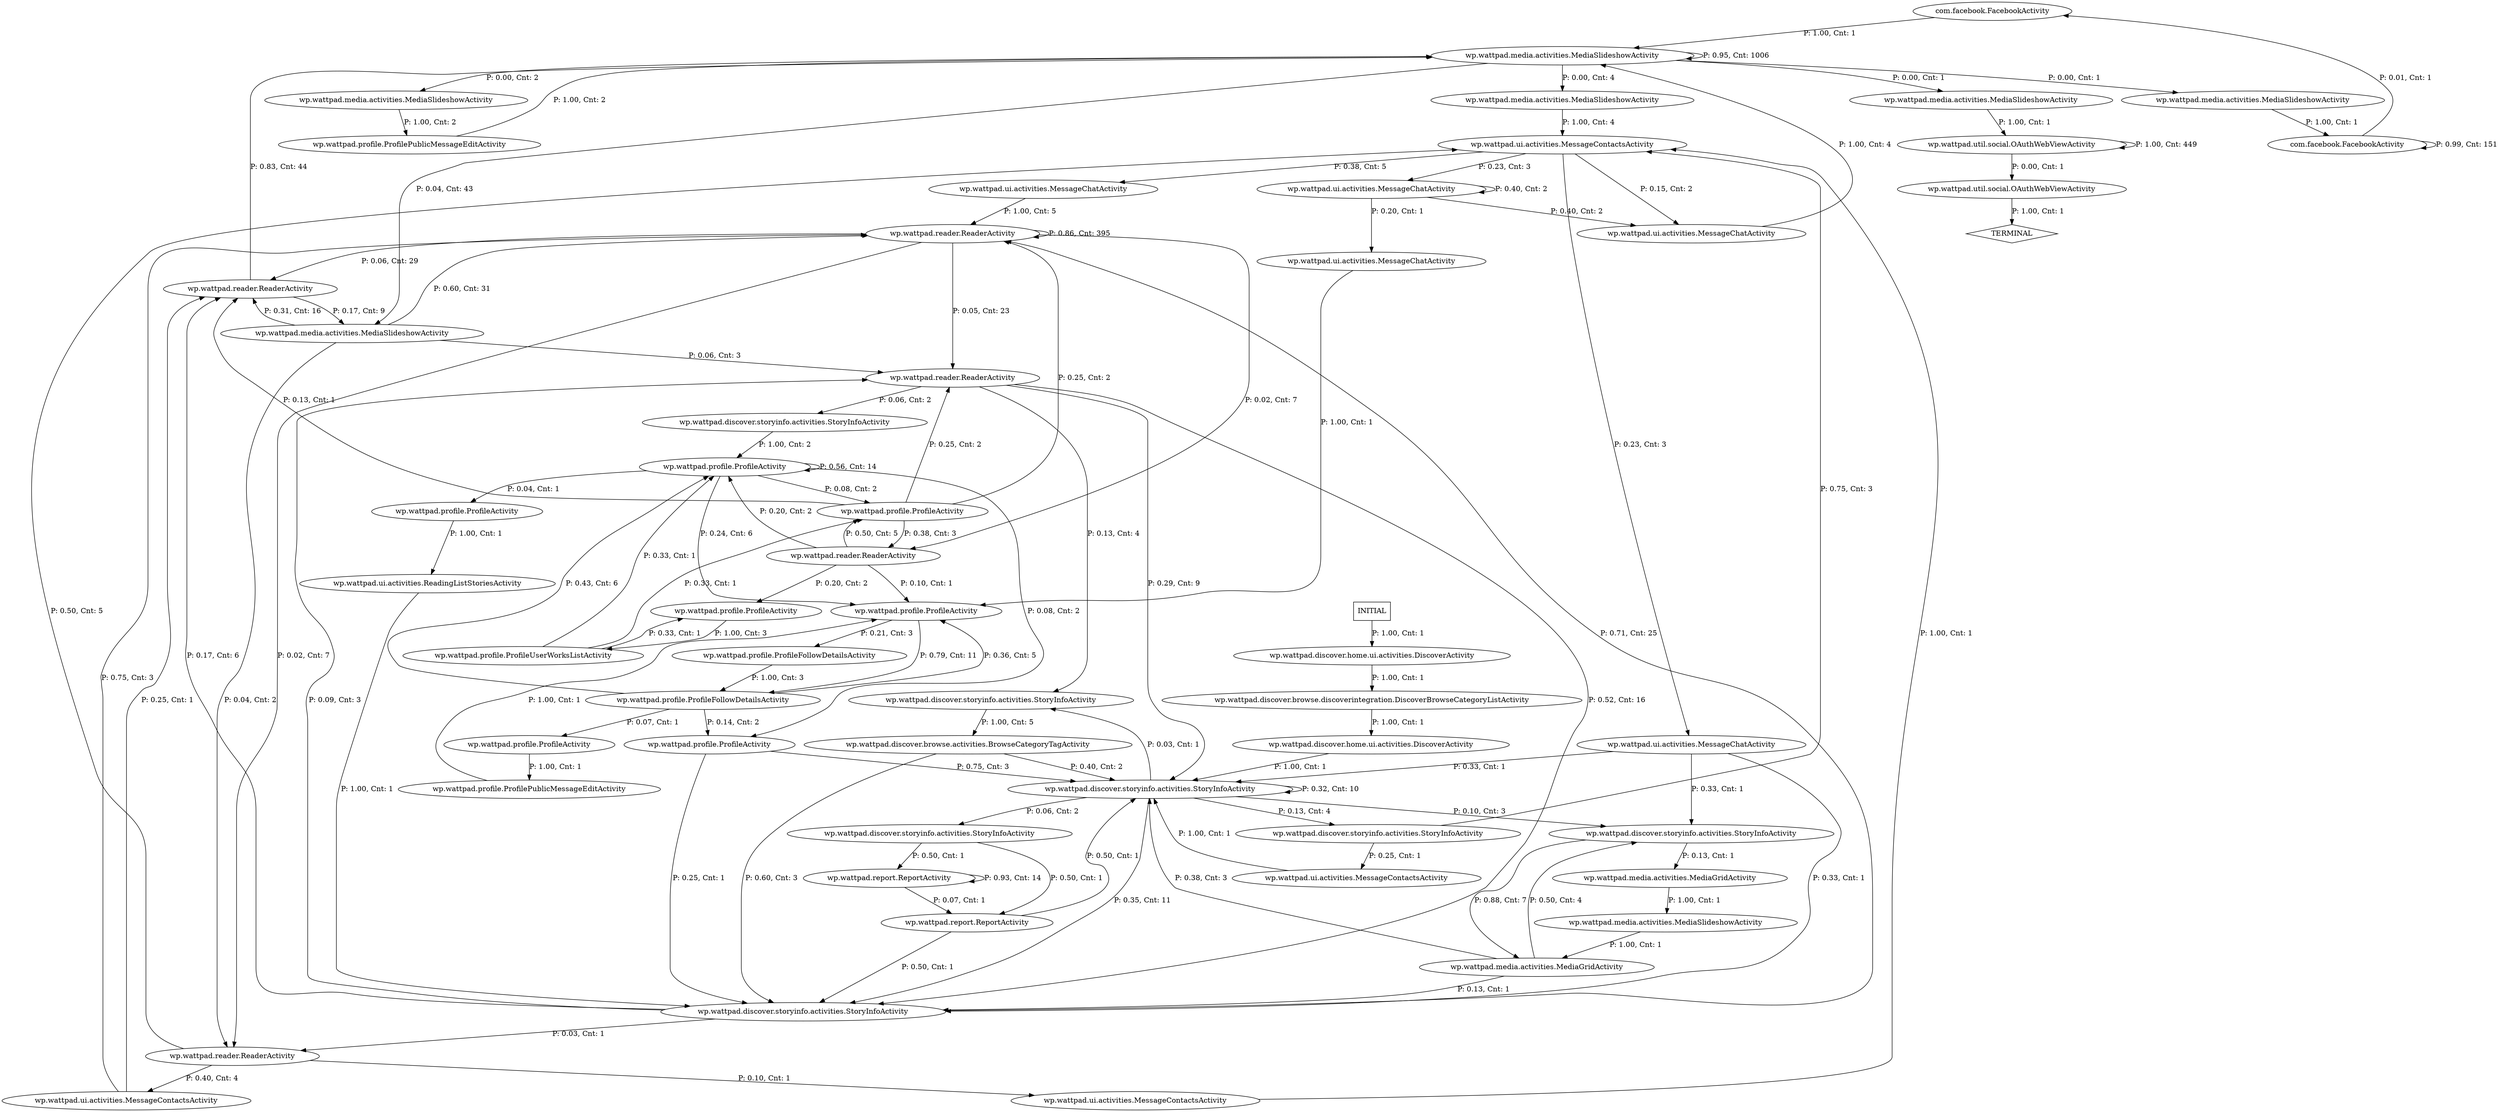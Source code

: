 digraph G {
  0 [label="com.facebook.FacebookActivity"];
  1 [label="com.facebook.FacebookActivity"];
  2 [label="wp.wattpad.discover.browse.activities.BrowseCategoryTagActivity"];
  3 [label="wp.wattpad.discover.browse.discoverintegration.DiscoverBrowseCategoryListActivity"];
  4 [label="wp.wattpad.discover.home.ui.activities.DiscoverActivity"];
  5 [label="wp.wattpad.discover.home.ui.activities.DiscoverActivity"];
  6 [label="wp.wattpad.discover.storyinfo.activities.StoryInfoActivity"];
  7 [label="wp.wattpad.discover.storyinfo.activities.StoryInfoActivity"];
  8 [label="wp.wattpad.discover.storyinfo.activities.StoryInfoActivity"];
  9 [label="wp.wattpad.discover.storyinfo.activities.StoryInfoActivity"];
  10 [label="wp.wattpad.discover.storyinfo.activities.StoryInfoActivity"];
  11 [label="wp.wattpad.discover.storyinfo.activities.StoryInfoActivity"];
  12 [label="wp.wattpad.discover.storyinfo.activities.StoryInfoActivity"];
  13 [label="wp.wattpad.media.activities.MediaGridActivity"];
  14 [label="wp.wattpad.media.activities.MediaGridActivity"];
  15 [label="wp.wattpad.media.activities.MediaSlideshowActivity"];
  16 [label="wp.wattpad.media.activities.MediaSlideshowActivity"];
  17 [label="wp.wattpad.media.activities.MediaSlideshowActivity"];
  18 [label="wp.wattpad.media.activities.MediaSlideshowActivity"];
  19 [label="wp.wattpad.media.activities.MediaSlideshowActivity"];
  20 [label="wp.wattpad.media.activities.MediaSlideshowActivity"];
  21 [label="wp.wattpad.media.activities.MediaSlideshowActivity"];
  22 [label="wp.wattpad.profile.ProfileActivity"];
  23 [label="wp.wattpad.profile.ProfileActivity"];
  24 [label="wp.wattpad.profile.ProfileActivity"];
  25 [label="wp.wattpad.profile.ProfileActivity"];
  26 [label="wp.wattpad.profile.ProfileActivity"];
  27 [label="wp.wattpad.profile.ProfileActivity"];
  28 [label="wp.wattpad.profile.ProfileActivity"];
  29 [label="wp.wattpad.profile.ProfileFollowDetailsActivity"];
  30 [label="wp.wattpad.profile.ProfileFollowDetailsActivity"];
  31 [label="wp.wattpad.profile.ProfilePublicMessageEditActivity"];
  32 [label="wp.wattpad.profile.ProfilePublicMessageEditActivity"];
  33 [label="wp.wattpad.profile.ProfileUserWorksListActivity"];
  34 [label="wp.wattpad.reader.ReaderActivity"];
  35 [label="wp.wattpad.reader.ReaderActivity"];
  36 [label="wp.wattpad.reader.ReaderActivity"];
  37 [label="wp.wattpad.reader.ReaderActivity"];
  38 [label="wp.wattpad.reader.ReaderActivity"];
  39 [label="wp.wattpad.report.ReportActivity"];
  40 [label="wp.wattpad.report.ReportActivity"];
  41 [label="wp.wattpad.ui.activities.MessageChatActivity"];
  42 [label="wp.wattpad.ui.activities.MessageChatActivity"];
  43 [label="wp.wattpad.ui.activities.MessageChatActivity"];
  44 [label="wp.wattpad.ui.activities.MessageChatActivity"];
  45 [label="wp.wattpad.ui.activities.MessageChatActivity"];
  46 [label="wp.wattpad.ui.activities.MessageContactsActivity"];
  47 [label="wp.wattpad.ui.activities.MessageContactsActivity"];
  48 [label="wp.wattpad.ui.activities.MessageContactsActivity"];
  49 [label="wp.wattpad.ui.activities.MessageContactsActivity"];
  50 [label="wp.wattpad.ui.activities.ReadingListStoriesActivity"];
  51 [label="wp.wattpad.util.social.OAuthWebViewActivity"];
  52 [label="wp.wattpad.util.social.OAuthWebViewActivity"];
  53 [label="TERMINAL",shape=diamond];
  54 [label="INITIAL",shape=box];
0->21 [label="P: 1.00, Cnt: 1"];
1->0 [label="P: 0.01, Cnt: 1"];
1->1 [label="P: 0.99, Cnt: 151"];
2->12 [label="P: 0.40, Cnt: 2"];
2->11 [label="P: 0.60, Cnt: 3"];
3->5 [label="P: 1.00, Cnt: 1"];
4->3 [label="P: 1.00, Cnt: 1"];
5->12 [label="P: 1.00, Cnt: 1"];
6->2 [label="P: 1.00, Cnt: 5"];
7->28 [label="P: 1.00, Cnt: 2"];
8->13 [label="P: 0.13, Cnt: 1"];
8->14 [label="P: 0.88, Cnt: 7"];
9->40 [label="P: 0.50, Cnt: 1"];
9->39 [label="P: 0.50, Cnt: 1"];
10->46 [label="P: 0.25, Cnt: 1"];
10->49 [label="P: 0.75, Cnt: 3"];
11->35 [label="P: 0.03, Cnt: 1"];
11->36 [label="P: 0.09, Cnt: 3"];
11->34 [label="P: 0.17, Cnt: 6"];
11->38 [label="P: 0.71, Cnt: 25"];
12->6 [label="P: 0.03, Cnt: 1"];
12->9 [label="P: 0.06, Cnt: 2"];
12->8 [label="P: 0.10, Cnt: 3"];
12->10 [label="P: 0.13, Cnt: 4"];
12->12 [label="P: 0.32, Cnt: 10"];
12->11 [label="P: 0.35, Cnt: 11"];
13->16 [label="P: 1.00, Cnt: 1"];
14->11 [label="P: 0.13, Cnt: 1"];
14->12 [label="P: 0.38, Cnt: 3"];
14->8 [label="P: 0.50, Cnt: 4"];
15->1 [label="P: 1.00, Cnt: 1"];
16->14 [label="P: 1.00, Cnt: 1"];
17->31 [label="P: 1.00, Cnt: 2"];
18->49 [label="P: 1.00, Cnt: 4"];
19->52 [label="P: 1.00, Cnt: 1"];
20->35 [label="P: 0.04, Cnt: 2"];
20->36 [label="P: 0.06, Cnt: 3"];
20->34 [label="P: 0.31, Cnt: 16"];
20->38 [label="P: 0.60, Cnt: 31"];
21->19 [label="P: 0.00, Cnt: 1"];
21->15 [label="P: 0.00, Cnt: 1"];
21->17 [label="P: 0.00, Cnt: 2"];
21->18 [label="P: 0.00, Cnt: 4"];
21->20 [label="P: 0.04, Cnt: 43"];
21->21 [label="P: 0.95, Cnt: 1006"];
22->32 [label="P: 1.00, Cnt: 1"];
23->33 [label="P: 1.00, Cnt: 3"];
24->50 [label="P: 1.00, Cnt: 1"];
25->11 [label="P: 0.25, Cnt: 1"];
25->12 [label="P: 0.75, Cnt: 3"];
26->29 [label="P: 0.21, Cnt: 3"];
26->30 [label="P: 0.79, Cnt: 11"];
27->34 [label="P: 0.13, Cnt: 1"];
27->36 [label="P: 0.25, Cnt: 2"];
27->38 [label="P: 0.25, Cnt: 2"];
27->37 [label="P: 0.38, Cnt: 3"];
28->24 [label="P: 0.04, Cnt: 1"];
28->27 [label="P: 0.08, Cnt: 2"];
28->25 [label="P: 0.08, Cnt: 2"];
28->26 [label="P: 0.24, Cnt: 6"];
28->28 [label="P: 0.56, Cnt: 14"];
29->30 [label="P: 1.00, Cnt: 3"];
30->22 [label="P: 0.07, Cnt: 1"];
30->25 [label="P: 0.14, Cnt: 2"];
30->26 [label="P: 0.36, Cnt: 5"];
30->28 [label="P: 0.43, Cnt: 6"];
31->21 [label="P: 1.00, Cnt: 2"];
32->26 [label="P: 1.00, Cnt: 1"];
33->28 [label="P: 0.33, Cnt: 1"];
33->23 [label="P: 0.33, Cnt: 1"];
33->27 [label="P: 0.33, Cnt: 1"];
34->20 [label="P: 0.17, Cnt: 9"];
34->21 [label="P: 0.83, Cnt: 44"];
35->47 [label="P: 0.10, Cnt: 1"];
35->48 [label="P: 0.40, Cnt: 4"];
35->49 [label="P: 0.50, Cnt: 5"];
36->7 [label="P: 0.06, Cnt: 2"];
36->6 [label="P: 0.13, Cnt: 4"];
36->12 [label="P: 0.29, Cnt: 9"];
36->11 [label="P: 0.52, Cnt: 16"];
37->26 [label="P: 0.10, Cnt: 1"];
37->28 [label="P: 0.20, Cnt: 2"];
37->23 [label="P: 0.20, Cnt: 2"];
37->27 [label="P: 0.50, Cnt: 5"];
38->35 [label="P: 0.02, Cnt: 7"];
38->37 [label="P: 0.02, Cnt: 7"];
38->36 [label="P: 0.05, Cnt: 23"];
38->34 [label="P: 0.06, Cnt: 29"];
38->38 [label="P: 0.86, Cnt: 395"];
39->11 [label="P: 0.50, Cnt: 1"];
39->12 [label="P: 0.50, Cnt: 1"];
40->39 [label="P: 0.07, Cnt: 1"];
40->40 [label="P: 0.93, Cnt: 14"];
41->21 [label="P: 1.00, Cnt: 4"];
42->26 [label="P: 1.00, Cnt: 1"];
43->38 [label="P: 1.00, Cnt: 5"];
44->11 [label="P: 0.33, Cnt: 1"];
44->8 [label="P: 0.33, Cnt: 1"];
44->12 [label="P: 0.33, Cnt: 1"];
45->42 [label="P: 0.20, Cnt: 1"];
45->45 [label="P: 0.40, Cnt: 2"];
45->41 [label="P: 0.40, Cnt: 2"];
46->12 [label="P: 1.00, Cnt: 1"];
47->49 [label="P: 1.00, Cnt: 1"];
48->34 [label="P: 0.25, Cnt: 1"];
48->38 [label="P: 0.75, Cnt: 3"];
49->41 [label="P: 0.15, Cnt: 2"];
49->45 [label="P: 0.23, Cnt: 3"];
49->44 [label="P: 0.23, Cnt: 3"];
49->43 [label="P: 0.38, Cnt: 5"];
50->11 [label="P: 1.00, Cnt: 1"];
51->53 [label="P: 1.00, Cnt: 1"];
52->51 [label="P: 0.00, Cnt: 1"];
52->52 [label="P: 1.00, Cnt: 449"];
54->4 [label="P: 1.00, Cnt: 1"];
}
